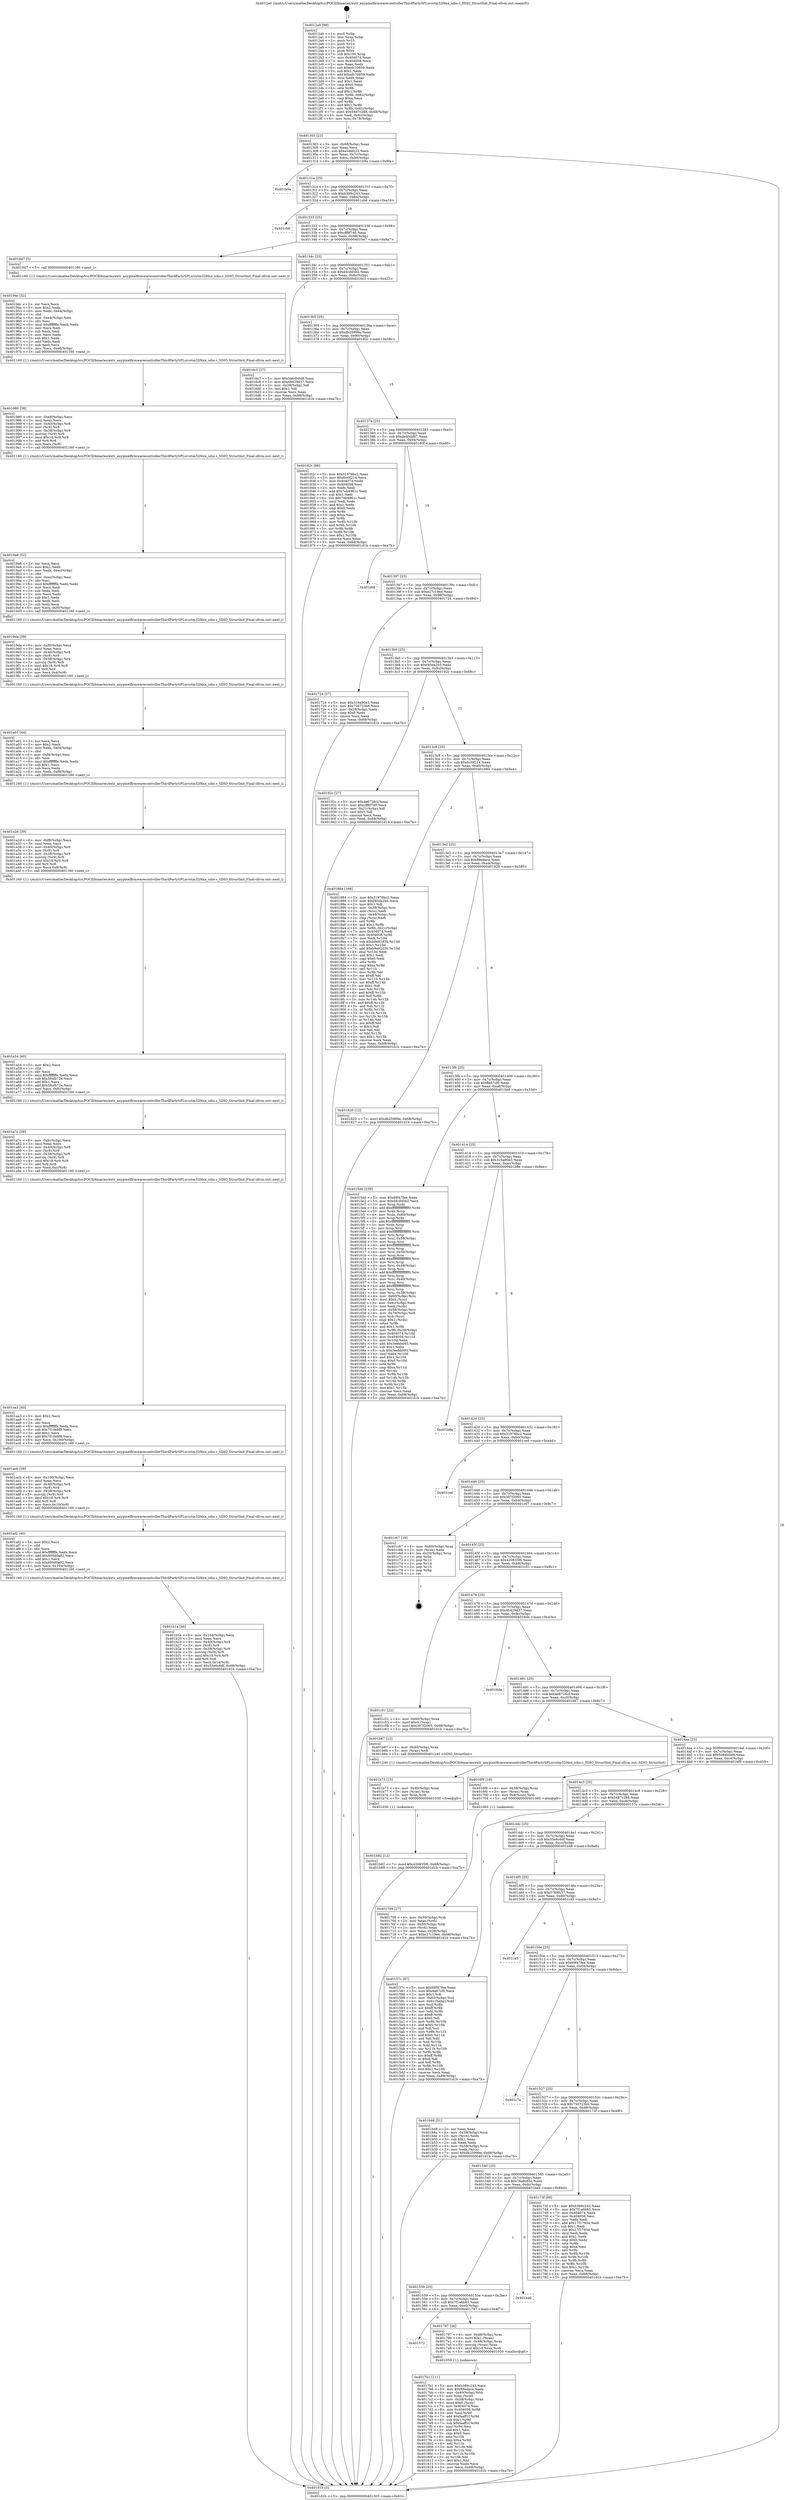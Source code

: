 digraph "0x4012a0" {
  label = "0x4012a0 (/mnt/c/Users/mathe/Desktop/tcc/POCII/binaries/extr_anypixelfirmwarecontrollerThirdPartySPLsrcstm32f4xx_sdio.c_SDIO_StructInit_Final-ollvm.out::main(0))"
  labelloc = "t"
  node[shape=record]

  Entry [label="",width=0.3,height=0.3,shape=circle,fillcolor=black,style=filled]
  "0x401303" [label="{
     0x401303 [23]\l
     | [instrs]\l
     &nbsp;&nbsp;0x401303 \<+3\>: mov -0x68(%rbp),%eax\l
     &nbsp;&nbsp;0x401306 \<+2\>: mov %eax,%ecx\l
     &nbsp;&nbsp;0x401308 \<+6\>: sub $0xa346fc23,%ecx\l
     &nbsp;&nbsp;0x40130e \<+3\>: mov %eax,-0x7c(%rbp)\l
     &nbsp;&nbsp;0x401311 \<+3\>: mov %ecx,-0x80(%rbp)\l
     &nbsp;&nbsp;0x401314 \<+6\>: je 0000000000401b9a \<main+0x8fa\>\l
  }"]
  "0x401b9a" [label="{
     0x401b9a\l
  }", style=dashed]
  "0x40131a" [label="{
     0x40131a [25]\l
     | [instrs]\l
     &nbsp;&nbsp;0x40131a \<+5\>: jmp 000000000040131f \<main+0x7f\>\l
     &nbsp;&nbsp;0x40131f \<+3\>: mov -0x7c(%rbp),%eax\l
     &nbsp;&nbsp;0x401322 \<+5\>: sub $0xb389c243,%eax\l
     &nbsp;&nbsp;0x401327 \<+6\>: mov %eax,-0x84(%rbp)\l
     &nbsp;&nbsp;0x40132d \<+6\>: je 0000000000401cb6 \<main+0xa16\>\l
  }"]
  Exit [label="",width=0.3,height=0.3,shape=circle,fillcolor=black,style=filled,peripheries=2]
  "0x401cb6" [label="{
     0x401cb6\l
  }", style=dashed]
  "0x401333" [label="{
     0x401333 [25]\l
     | [instrs]\l
     &nbsp;&nbsp;0x401333 \<+5\>: jmp 0000000000401338 \<main+0x98\>\l
     &nbsp;&nbsp;0x401338 \<+3\>: mov -0x7c(%rbp),%eax\l
     &nbsp;&nbsp;0x40133b \<+5\>: sub $0xcff8f740,%eax\l
     &nbsp;&nbsp;0x401340 \<+6\>: mov %eax,-0x88(%rbp)\l
     &nbsp;&nbsp;0x401346 \<+6\>: je 0000000000401947 \<main+0x6a7\>\l
  }"]
  "0x401b82" [label="{
     0x401b82 [12]\l
     | [instrs]\l
     &nbsp;&nbsp;0x401b82 \<+7\>: movl $0x420835f6,-0x68(%rbp)\l
     &nbsp;&nbsp;0x401b89 \<+5\>: jmp 0000000000401d1b \<main+0xa7b\>\l
  }"]
  "0x401947" [label="{
     0x401947 [5]\l
     | [instrs]\l
     &nbsp;&nbsp;0x401947 \<+5\>: call 0000000000401160 \<next_i\>\l
     | [calls]\l
     &nbsp;&nbsp;0x401160 \{1\} (/mnt/c/Users/mathe/Desktop/tcc/POCII/binaries/extr_anypixelfirmwarecontrollerThirdPartySPLsrcstm32f4xx_sdio.c_SDIO_StructInit_Final-ollvm.out::next_i)\l
  }"]
  "0x40134c" [label="{
     0x40134c [25]\l
     | [instrs]\l
     &nbsp;&nbsp;0x40134c \<+5\>: jmp 0000000000401351 \<main+0xb1\>\l
     &nbsp;&nbsp;0x401351 \<+3\>: mov -0x7c(%rbp),%eax\l
     &nbsp;&nbsp;0x401354 \<+5\>: sub $0xd4cd45b2,%eax\l
     &nbsp;&nbsp;0x401359 \<+6\>: mov %eax,-0x8c(%rbp)\l
     &nbsp;&nbsp;0x40135f \<+6\>: je 00000000004016c3 \<main+0x423\>\l
  }"]
  "0x401b73" [label="{
     0x401b73 [15]\l
     | [instrs]\l
     &nbsp;&nbsp;0x401b73 \<+4\>: mov -0x40(%rbp),%rax\l
     &nbsp;&nbsp;0x401b77 \<+3\>: mov (%rax),%rax\l
     &nbsp;&nbsp;0x401b7a \<+3\>: mov %rax,%rdi\l
     &nbsp;&nbsp;0x401b7d \<+5\>: call 0000000000401030 \<free@plt\>\l
     | [calls]\l
     &nbsp;&nbsp;0x401030 \{1\} (unknown)\l
  }"]
  "0x4016c3" [label="{
     0x4016c3 [27]\l
     | [instrs]\l
     &nbsp;&nbsp;0x4016c3 \<+5\>: mov $0x5464b0d8,%eax\l
     &nbsp;&nbsp;0x4016c8 \<+5\>: mov $0x4b429d37,%ecx\l
     &nbsp;&nbsp;0x4016cd \<+3\>: mov -0x29(%rbp),%dl\l
     &nbsp;&nbsp;0x4016d0 \<+3\>: test $0x1,%dl\l
     &nbsp;&nbsp;0x4016d3 \<+3\>: cmovne %ecx,%eax\l
     &nbsp;&nbsp;0x4016d6 \<+3\>: mov %eax,-0x68(%rbp)\l
     &nbsp;&nbsp;0x4016d9 \<+5\>: jmp 0000000000401d1b \<main+0xa7b\>\l
  }"]
  "0x401365" [label="{
     0x401365 [25]\l
     | [instrs]\l
     &nbsp;&nbsp;0x401365 \<+5\>: jmp 000000000040136a \<main+0xca\>\l
     &nbsp;&nbsp;0x40136a \<+3\>: mov -0x7c(%rbp),%eax\l
     &nbsp;&nbsp;0x40136d \<+5\>: sub $0xdb25999e,%eax\l
     &nbsp;&nbsp;0x401372 \<+6\>: mov %eax,-0x90(%rbp)\l
     &nbsp;&nbsp;0x401378 \<+6\>: je 000000000040182c \<main+0x58c\>\l
  }"]
  "0x401b1a" [label="{
     0x401b1a [46]\l
     | [instrs]\l
     &nbsp;&nbsp;0x401b1a \<+6\>: mov -0x104(%rbp),%ecx\l
     &nbsp;&nbsp;0x401b20 \<+3\>: imul %eax,%ecx\l
     &nbsp;&nbsp;0x401b23 \<+4\>: mov -0x40(%rbp),%r8\l
     &nbsp;&nbsp;0x401b27 \<+3\>: mov (%r8),%r8\l
     &nbsp;&nbsp;0x401b2a \<+4\>: mov -0x38(%rbp),%r9\l
     &nbsp;&nbsp;0x401b2e \<+3\>: movslq (%r9),%r9\l
     &nbsp;&nbsp;0x401b31 \<+4\>: imul $0x18,%r9,%r9\l
     &nbsp;&nbsp;0x401b35 \<+3\>: add %r9,%r8\l
     &nbsp;&nbsp;0x401b38 \<+4\>: mov %ecx,0x14(%r8)\l
     &nbsp;&nbsp;0x401b3c \<+7\>: movl $0x55e6c6df,-0x68(%rbp)\l
     &nbsp;&nbsp;0x401b43 \<+5\>: jmp 0000000000401d1b \<main+0xa7b\>\l
  }"]
  "0x40182c" [label="{
     0x40182c [88]\l
     | [instrs]\l
     &nbsp;&nbsp;0x40182c \<+5\>: mov $0x31978bc2,%eax\l
     &nbsp;&nbsp;0x401831 \<+5\>: mov $0xfcc0f214,%ecx\l
     &nbsp;&nbsp;0x401836 \<+7\>: mov 0x404074,%edx\l
     &nbsp;&nbsp;0x40183d \<+7\>: mov 0x404058,%esi\l
     &nbsp;&nbsp;0x401844 \<+2\>: mov %edx,%edi\l
     &nbsp;&nbsp;0x401846 \<+6\>: add $0x7eb4961c,%edi\l
     &nbsp;&nbsp;0x40184c \<+3\>: sub $0x1,%edi\l
     &nbsp;&nbsp;0x40184f \<+6\>: sub $0x7eb4961c,%edi\l
     &nbsp;&nbsp;0x401855 \<+3\>: imul %edi,%edx\l
     &nbsp;&nbsp;0x401858 \<+3\>: and $0x1,%edx\l
     &nbsp;&nbsp;0x40185b \<+3\>: cmp $0x0,%edx\l
     &nbsp;&nbsp;0x40185e \<+4\>: sete %r8b\l
     &nbsp;&nbsp;0x401862 \<+3\>: cmp $0xa,%esi\l
     &nbsp;&nbsp;0x401865 \<+4\>: setl %r9b\l
     &nbsp;&nbsp;0x401869 \<+3\>: mov %r8b,%r10b\l
     &nbsp;&nbsp;0x40186c \<+3\>: and %r9b,%r10b\l
     &nbsp;&nbsp;0x40186f \<+3\>: xor %r9b,%r8b\l
     &nbsp;&nbsp;0x401872 \<+3\>: or %r8b,%r10b\l
     &nbsp;&nbsp;0x401875 \<+4\>: test $0x1,%r10b\l
     &nbsp;&nbsp;0x401879 \<+3\>: cmovne %ecx,%eax\l
     &nbsp;&nbsp;0x40187c \<+3\>: mov %eax,-0x68(%rbp)\l
     &nbsp;&nbsp;0x40187f \<+5\>: jmp 0000000000401d1b \<main+0xa7b\>\l
  }"]
  "0x40137e" [label="{
     0x40137e [25]\l
     | [instrs]\l
     &nbsp;&nbsp;0x40137e \<+5\>: jmp 0000000000401383 \<main+0xe3\>\l
     &nbsp;&nbsp;0x401383 \<+3\>: mov -0x7c(%rbp),%eax\l
     &nbsp;&nbsp;0x401386 \<+5\>: sub $0xded0dd67,%eax\l
     &nbsp;&nbsp;0x40138b \<+6\>: mov %eax,-0x94(%rbp)\l
     &nbsp;&nbsp;0x401391 \<+6\>: je 0000000000401d0f \<main+0xa6f\>\l
  }"]
  "0x401af2" [label="{
     0x401af2 [40]\l
     | [instrs]\l
     &nbsp;&nbsp;0x401af2 \<+5\>: mov $0x2,%ecx\l
     &nbsp;&nbsp;0x401af7 \<+1\>: cltd\l
     &nbsp;&nbsp;0x401af8 \<+2\>: idiv %ecx\l
     &nbsp;&nbsp;0x401afa \<+6\>: imul $0xfffffffe,%edx,%ecx\l
     &nbsp;&nbsp;0x401b00 \<+6\>: add $0x600d0a92,%ecx\l
     &nbsp;&nbsp;0x401b06 \<+3\>: add $0x1,%ecx\l
     &nbsp;&nbsp;0x401b09 \<+6\>: sub $0x600d0a92,%ecx\l
     &nbsp;&nbsp;0x401b0f \<+6\>: mov %ecx,-0x104(%rbp)\l
     &nbsp;&nbsp;0x401b15 \<+5\>: call 0000000000401160 \<next_i\>\l
     | [calls]\l
     &nbsp;&nbsp;0x401160 \{1\} (/mnt/c/Users/mathe/Desktop/tcc/POCII/binaries/extr_anypixelfirmwarecontrollerThirdPartySPLsrcstm32f4xx_sdio.c_SDIO_StructInit_Final-ollvm.out::next_i)\l
  }"]
  "0x401d0f" [label="{
     0x401d0f\l
  }", style=dashed]
  "0x401397" [label="{
     0x401397 [25]\l
     | [instrs]\l
     &nbsp;&nbsp;0x401397 \<+5\>: jmp 000000000040139c \<main+0xfc\>\l
     &nbsp;&nbsp;0x40139c \<+3\>: mov -0x7c(%rbp),%eax\l
     &nbsp;&nbsp;0x40139f \<+5\>: sub $0xe27c19e4,%eax\l
     &nbsp;&nbsp;0x4013a4 \<+6\>: mov %eax,-0x98(%rbp)\l
     &nbsp;&nbsp;0x4013aa \<+6\>: je 0000000000401724 \<main+0x484\>\l
  }"]
  "0x401acb" [label="{
     0x401acb [39]\l
     | [instrs]\l
     &nbsp;&nbsp;0x401acb \<+6\>: mov -0x100(%rbp),%ecx\l
     &nbsp;&nbsp;0x401ad1 \<+3\>: imul %eax,%ecx\l
     &nbsp;&nbsp;0x401ad4 \<+4\>: mov -0x40(%rbp),%r8\l
     &nbsp;&nbsp;0x401ad8 \<+3\>: mov (%r8),%r8\l
     &nbsp;&nbsp;0x401adb \<+4\>: mov -0x38(%rbp),%r9\l
     &nbsp;&nbsp;0x401adf \<+3\>: movslq (%r9),%r9\l
     &nbsp;&nbsp;0x401ae2 \<+4\>: imul $0x18,%r9,%r9\l
     &nbsp;&nbsp;0x401ae6 \<+3\>: add %r9,%r8\l
     &nbsp;&nbsp;0x401ae9 \<+4\>: mov %ecx,0x10(%r8)\l
     &nbsp;&nbsp;0x401aed \<+5\>: call 0000000000401160 \<next_i\>\l
     | [calls]\l
     &nbsp;&nbsp;0x401160 \{1\} (/mnt/c/Users/mathe/Desktop/tcc/POCII/binaries/extr_anypixelfirmwarecontrollerThirdPartySPLsrcstm32f4xx_sdio.c_SDIO_StructInit_Final-ollvm.out::next_i)\l
  }"]
  "0x401724" [label="{
     0x401724 [27]\l
     | [instrs]\l
     &nbsp;&nbsp;0x401724 \<+5\>: mov $0x316a90e3,%eax\l
     &nbsp;&nbsp;0x401729 \<+5\>: mov $0x750723b6,%ecx\l
     &nbsp;&nbsp;0x40172e \<+3\>: mov -0x28(%rbp),%edx\l
     &nbsp;&nbsp;0x401731 \<+3\>: cmp $0x0,%edx\l
     &nbsp;&nbsp;0x401734 \<+3\>: cmove %ecx,%eax\l
     &nbsp;&nbsp;0x401737 \<+3\>: mov %eax,-0x68(%rbp)\l
     &nbsp;&nbsp;0x40173a \<+5\>: jmp 0000000000401d1b \<main+0xa7b\>\l
  }"]
  "0x4013b0" [label="{
     0x4013b0 [25]\l
     | [instrs]\l
     &nbsp;&nbsp;0x4013b0 \<+5\>: jmp 00000000004013b5 \<main+0x115\>\l
     &nbsp;&nbsp;0x4013b5 \<+3\>: mov -0x7c(%rbp),%eax\l
     &nbsp;&nbsp;0x4013b8 \<+5\>: sub $0xf40da2b5,%eax\l
     &nbsp;&nbsp;0x4013bd \<+6\>: mov %eax,-0x9c(%rbp)\l
     &nbsp;&nbsp;0x4013c3 \<+6\>: je 000000000040192c \<main+0x68c\>\l
  }"]
  "0x401aa3" [label="{
     0x401aa3 [40]\l
     | [instrs]\l
     &nbsp;&nbsp;0x401aa3 \<+5\>: mov $0x2,%ecx\l
     &nbsp;&nbsp;0x401aa8 \<+1\>: cltd\l
     &nbsp;&nbsp;0x401aa9 \<+2\>: idiv %ecx\l
     &nbsp;&nbsp;0x401aab \<+6\>: imul $0xfffffffe,%edx,%ecx\l
     &nbsp;&nbsp;0x401ab1 \<+6\>: sub $0x7f10e8f8,%ecx\l
     &nbsp;&nbsp;0x401ab7 \<+3\>: add $0x1,%ecx\l
     &nbsp;&nbsp;0x401aba \<+6\>: add $0x7f10e8f8,%ecx\l
     &nbsp;&nbsp;0x401ac0 \<+6\>: mov %ecx,-0x100(%rbp)\l
     &nbsp;&nbsp;0x401ac6 \<+5\>: call 0000000000401160 \<next_i\>\l
     | [calls]\l
     &nbsp;&nbsp;0x401160 \{1\} (/mnt/c/Users/mathe/Desktop/tcc/POCII/binaries/extr_anypixelfirmwarecontrollerThirdPartySPLsrcstm32f4xx_sdio.c_SDIO_StructInit_Final-ollvm.out::next_i)\l
  }"]
  "0x40192c" [label="{
     0x40192c [27]\l
     | [instrs]\l
     &nbsp;&nbsp;0x40192c \<+5\>: mov $0x4e6726cf,%eax\l
     &nbsp;&nbsp;0x401931 \<+5\>: mov $0xcff8f740,%ecx\l
     &nbsp;&nbsp;0x401936 \<+3\>: mov -0x21(%rbp),%dl\l
     &nbsp;&nbsp;0x401939 \<+3\>: test $0x1,%dl\l
     &nbsp;&nbsp;0x40193c \<+3\>: cmovne %ecx,%eax\l
     &nbsp;&nbsp;0x40193f \<+3\>: mov %eax,-0x68(%rbp)\l
     &nbsp;&nbsp;0x401942 \<+5\>: jmp 0000000000401d1b \<main+0xa7b\>\l
  }"]
  "0x4013c9" [label="{
     0x4013c9 [25]\l
     | [instrs]\l
     &nbsp;&nbsp;0x4013c9 \<+5\>: jmp 00000000004013ce \<main+0x12e\>\l
     &nbsp;&nbsp;0x4013ce \<+3\>: mov -0x7c(%rbp),%eax\l
     &nbsp;&nbsp;0x4013d1 \<+5\>: sub $0xfcc0f214,%eax\l
     &nbsp;&nbsp;0x4013d6 \<+6\>: mov %eax,-0xa0(%rbp)\l
     &nbsp;&nbsp;0x4013dc \<+6\>: je 0000000000401884 \<main+0x5e4\>\l
  }"]
  "0x401a7c" [label="{
     0x401a7c [39]\l
     | [instrs]\l
     &nbsp;&nbsp;0x401a7c \<+6\>: mov -0xfc(%rbp),%ecx\l
     &nbsp;&nbsp;0x401a82 \<+3\>: imul %eax,%ecx\l
     &nbsp;&nbsp;0x401a85 \<+4\>: mov -0x40(%rbp),%r8\l
     &nbsp;&nbsp;0x401a89 \<+3\>: mov (%r8),%r8\l
     &nbsp;&nbsp;0x401a8c \<+4\>: mov -0x38(%rbp),%r9\l
     &nbsp;&nbsp;0x401a90 \<+3\>: movslq (%r9),%r9\l
     &nbsp;&nbsp;0x401a93 \<+4\>: imul $0x18,%r9,%r9\l
     &nbsp;&nbsp;0x401a97 \<+3\>: add %r9,%r8\l
     &nbsp;&nbsp;0x401a9a \<+4\>: mov %ecx,0xc(%r8)\l
     &nbsp;&nbsp;0x401a9e \<+5\>: call 0000000000401160 \<next_i\>\l
     | [calls]\l
     &nbsp;&nbsp;0x401160 \{1\} (/mnt/c/Users/mathe/Desktop/tcc/POCII/binaries/extr_anypixelfirmwarecontrollerThirdPartySPLsrcstm32f4xx_sdio.c_SDIO_StructInit_Final-ollvm.out::next_i)\l
  }"]
  "0x401884" [label="{
     0x401884 [168]\l
     | [instrs]\l
     &nbsp;&nbsp;0x401884 \<+5\>: mov $0x31978bc2,%eax\l
     &nbsp;&nbsp;0x401889 \<+5\>: mov $0xf40da2b5,%ecx\l
     &nbsp;&nbsp;0x40188e \<+2\>: mov $0x1,%dl\l
     &nbsp;&nbsp;0x401890 \<+4\>: mov -0x38(%rbp),%rsi\l
     &nbsp;&nbsp;0x401894 \<+2\>: mov (%rsi),%edi\l
     &nbsp;&nbsp;0x401896 \<+4\>: mov -0x48(%rbp),%rsi\l
     &nbsp;&nbsp;0x40189a \<+2\>: cmp (%rsi),%edi\l
     &nbsp;&nbsp;0x40189c \<+4\>: setl %r8b\l
     &nbsp;&nbsp;0x4018a0 \<+4\>: and $0x1,%r8b\l
     &nbsp;&nbsp;0x4018a4 \<+4\>: mov %r8b,-0x21(%rbp)\l
     &nbsp;&nbsp;0x4018a8 \<+7\>: mov 0x404074,%edi\l
     &nbsp;&nbsp;0x4018af \<+8\>: mov 0x404058,%r9d\l
     &nbsp;&nbsp;0x4018b7 \<+3\>: mov %edi,%r10d\l
     &nbsp;&nbsp;0x4018ba \<+7\>: sub $0xb9e91d3b,%r10d\l
     &nbsp;&nbsp;0x4018c1 \<+4\>: sub $0x1,%r10d\l
     &nbsp;&nbsp;0x4018c5 \<+7\>: add $0xb9e91d3b,%r10d\l
     &nbsp;&nbsp;0x4018cc \<+4\>: imul %r10d,%edi\l
     &nbsp;&nbsp;0x4018d0 \<+3\>: and $0x1,%edi\l
     &nbsp;&nbsp;0x4018d3 \<+3\>: cmp $0x0,%edi\l
     &nbsp;&nbsp;0x4018d6 \<+4\>: sete %r8b\l
     &nbsp;&nbsp;0x4018da \<+4\>: cmp $0xa,%r9d\l
     &nbsp;&nbsp;0x4018de \<+4\>: setl %r11b\l
     &nbsp;&nbsp;0x4018e2 \<+3\>: mov %r8b,%bl\l
     &nbsp;&nbsp;0x4018e5 \<+3\>: xor $0xff,%bl\l
     &nbsp;&nbsp;0x4018e8 \<+3\>: mov %r11b,%r14b\l
     &nbsp;&nbsp;0x4018eb \<+4\>: xor $0xff,%r14b\l
     &nbsp;&nbsp;0x4018ef \<+3\>: xor $0x1,%dl\l
     &nbsp;&nbsp;0x4018f2 \<+3\>: mov %bl,%r15b\l
     &nbsp;&nbsp;0x4018f5 \<+4\>: and $0xff,%r15b\l
     &nbsp;&nbsp;0x4018f9 \<+3\>: and %dl,%r8b\l
     &nbsp;&nbsp;0x4018fc \<+3\>: mov %r14b,%r12b\l
     &nbsp;&nbsp;0x4018ff \<+4\>: and $0xff,%r12b\l
     &nbsp;&nbsp;0x401903 \<+3\>: and %dl,%r11b\l
     &nbsp;&nbsp;0x401906 \<+3\>: or %r8b,%r15b\l
     &nbsp;&nbsp;0x401909 \<+3\>: or %r11b,%r12b\l
     &nbsp;&nbsp;0x40190c \<+3\>: xor %r12b,%r15b\l
     &nbsp;&nbsp;0x40190f \<+3\>: or %r14b,%bl\l
     &nbsp;&nbsp;0x401912 \<+3\>: xor $0xff,%bl\l
     &nbsp;&nbsp;0x401915 \<+3\>: or $0x1,%dl\l
     &nbsp;&nbsp;0x401918 \<+2\>: and %dl,%bl\l
     &nbsp;&nbsp;0x40191a \<+3\>: or %bl,%r15b\l
     &nbsp;&nbsp;0x40191d \<+4\>: test $0x1,%r15b\l
     &nbsp;&nbsp;0x401921 \<+3\>: cmovne %ecx,%eax\l
     &nbsp;&nbsp;0x401924 \<+3\>: mov %eax,-0x68(%rbp)\l
     &nbsp;&nbsp;0x401927 \<+5\>: jmp 0000000000401d1b \<main+0xa7b\>\l
  }"]
  "0x4013e2" [label="{
     0x4013e2 [25]\l
     | [instrs]\l
     &nbsp;&nbsp;0x4013e2 \<+5\>: jmp 00000000004013e7 \<main+0x147\>\l
     &nbsp;&nbsp;0x4013e7 \<+3\>: mov -0x7c(%rbp),%eax\l
     &nbsp;&nbsp;0x4013ea \<+5\>: sub $0x89edace,%eax\l
     &nbsp;&nbsp;0x4013ef \<+6\>: mov %eax,-0xa4(%rbp)\l
     &nbsp;&nbsp;0x4013f5 \<+6\>: je 0000000000401820 \<main+0x580\>\l
  }"]
  "0x401a54" [label="{
     0x401a54 [40]\l
     | [instrs]\l
     &nbsp;&nbsp;0x401a54 \<+5\>: mov $0x2,%ecx\l
     &nbsp;&nbsp;0x401a59 \<+1\>: cltd\l
     &nbsp;&nbsp;0x401a5a \<+2\>: idiv %ecx\l
     &nbsp;&nbsp;0x401a5c \<+6\>: imul $0xfffffffe,%edx,%ecx\l
     &nbsp;&nbsp;0x401a62 \<+6\>: sub $0x5fcdb72e,%ecx\l
     &nbsp;&nbsp;0x401a68 \<+3\>: add $0x1,%ecx\l
     &nbsp;&nbsp;0x401a6b \<+6\>: add $0x5fcdb72e,%ecx\l
     &nbsp;&nbsp;0x401a71 \<+6\>: mov %ecx,-0xfc(%rbp)\l
     &nbsp;&nbsp;0x401a77 \<+5\>: call 0000000000401160 \<next_i\>\l
     | [calls]\l
     &nbsp;&nbsp;0x401160 \{1\} (/mnt/c/Users/mathe/Desktop/tcc/POCII/binaries/extr_anypixelfirmwarecontrollerThirdPartySPLsrcstm32f4xx_sdio.c_SDIO_StructInit_Final-ollvm.out::next_i)\l
  }"]
  "0x401820" [label="{
     0x401820 [12]\l
     | [instrs]\l
     &nbsp;&nbsp;0x401820 \<+7\>: movl $0xdb25999e,-0x68(%rbp)\l
     &nbsp;&nbsp;0x401827 \<+5\>: jmp 0000000000401d1b \<main+0xa7b\>\l
  }"]
  "0x4013fb" [label="{
     0x4013fb [25]\l
     | [instrs]\l
     &nbsp;&nbsp;0x4013fb \<+5\>: jmp 0000000000401400 \<main+0x160\>\l
     &nbsp;&nbsp;0x401400 \<+3\>: mov -0x7c(%rbp),%eax\l
     &nbsp;&nbsp;0x401403 \<+5\>: sub $0x8a67cf0,%eax\l
     &nbsp;&nbsp;0x401408 \<+6\>: mov %eax,-0xa8(%rbp)\l
     &nbsp;&nbsp;0x40140e \<+6\>: je 00000000004015dd \<main+0x33d\>\l
  }"]
  "0x401a2d" [label="{
     0x401a2d [39]\l
     | [instrs]\l
     &nbsp;&nbsp;0x401a2d \<+6\>: mov -0xf8(%rbp),%ecx\l
     &nbsp;&nbsp;0x401a33 \<+3\>: imul %eax,%ecx\l
     &nbsp;&nbsp;0x401a36 \<+4\>: mov -0x40(%rbp),%r8\l
     &nbsp;&nbsp;0x401a3a \<+3\>: mov (%r8),%r8\l
     &nbsp;&nbsp;0x401a3d \<+4\>: mov -0x38(%rbp),%r9\l
     &nbsp;&nbsp;0x401a41 \<+3\>: movslq (%r9),%r9\l
     &nbsp;&nbsp;0x401a44 \<+4\>: imul $0x18,%r9,%r9\l
     &nbsp;&nbsp;0x401a48 \<+3\>: add %r9,%r8\l
     &nbsp;&nbsp;0x401a4b \<+4\>: mov %ecx,0x8(%r8)\l
     &nbsp;&nbsp;0x401a4f \<+5\>: call 0000000000401160 \<next_i\>\l
     | [calls]\l
     &nbsp;&nbsp;0x401160 \{1\} (/mnt/c/Users/mathe/Desktop/tcc/POCII/binaries/extr_anypixelfirmwarecontrollerThirdPartySPLsrcstm32f4xx_sdio.c_SDIO_StructInit_Final-ollvm.out::next_i)\l
  }"]
  "0x4015dd" [label="{
     0x4015dd [230]\l
     | [instrs]\l
     &nbsp;&nbsp;0x4015dd \<+5\>: mov $0x69f47fee,%eax\l
     &nbsp;&nbsp;0x4015e2 \<+5\>: mov $0xd4cd45b2,%ecx\l
     &nbsp;&nbsp;0x4015e7 \<+3\>: mov %rsp,%rdx\l
     &nbsp;&nbsp;0x4015ea \<+4\>: add $0xfffffffffffffff0,%rdx\l
     &nbsp;&nbsp;0x4015ee \<+3\>: mov %rdx,%rsp\l
     &nbsp;&nbsp;0x4015f1 \<+4\>: mov %rdx,-0x60(%rbp)\l
     &nbsp;&nbsp;0x4015f5 \<+3\>: mov %rsp,%rdx\l
     &nbsp;&nbsp;0x4015f8 \<+4\>: add $0xfffffffffffffff0,%rdx\l
     &nbsp;&nbsp;0x4015fc \<+3\>: mov %rdx,%rsp\l
     &nbsp;&nbsp;0x4015ff \<+3\>: mov %rsp,%rsi\l
     &nbsp;&nbsp;0x401602 \<+4\>: add $0xfffffffffffffff0,%rsi\l
     &nbsp;&nbsp;0x401606 \<+3\>: mov %rsi,%rsp\l
     &nbsp;&nbsp;0x401609 \<+4\>: mov %rsi,-0x58(%rbp)\l
     &nbsp;&nbsp;0x40160d \<+3\>: mov %rsp,%rsi\l
     &nbsp;&nbsp;0x401610 \<+4\>: add $0xfffffffffffffff0,%rsi\l
     &nbsp;&nbsp;0x401614 \<+3\>: mov %rsi,%rsp\l
     &nbsp;&nbsp;0x401617 \<+4\>: mov %rsi,-0x50(%rbp)\l
     &nbsp;&nbsp;0x40161b \<+3\>: mov %rsp,%rsi\l
     &nbsp;&nbsp;0x40161e \<+4\>: add $0xfffffffffffffff0,%rsi\l
     &nbsp;&nbsp;0x401622 \<+3\>: mov %rsi,%rsp\l
     &nbsp;&nbsp;0x401625 \<+4\>: mov %rsi,-0x48(%rbp)\l
     &nbsp;&nbsp;0x401629 \<+3\>: mov %rsp,%rsi\l
     &nbsp;&nbsp;0x40162c \<+4\>: add $0xfffffffffffffff0,%rsi\l
     &nbsp;&nbsp;0x401630 \<+3\>: mov %rsi,%rsp\l
     &nbsp;&nbsp;0x401633 \<+4\>: mov %rsi,-0x40(%rbp)\l
     &nbsp;&nbsp;0x401637 \<+3\>: mov %rsp,%rsi\l
     &nbsp;&nbsp;0x40163a \<+4\>: add $0xfffffffffffffff0,%rsi\l
     &nbsp;&nbsp;0x40163e \<+3\>: mov %rsi,%rsp\l
     &nbsp;&nbsp;0x401641 \<+4\>: mov %rsi,-0x38(%rbp)\l
     &nbsp;&nbsp;0x401645 \<+4\>: mov -0x60(%rbp),%rsi\l
     &nbsp;&nbsp;0x401649 \<+6\>: movl $0x0,(%rsi)\l
     &nbsp;&nbsp;0x40164f \<+3\>: mov -0x6c(%rbp),%edi\l
     &nbsp;&nbsp;0x401652 \<+2\>: mov %edi,(%rdx)\l
     &nbsp;&nbsp;0x401654 \<+4\>: mov -0x58(%rbp),%rsi\l
     &nbsp;&nbsp;0x401658 \<+4\>: mov -0x78(%rbp),%r8\l
     &nbsp;&nbsp;0x40165c \<+3\>: mov %r8,(%rsi)\l
     &nbsp;&nbsp;0x40165f \<+3\>: cmpl $0x2,(%rdx)\l
     &nbsp;&nbsp;0x401662 \<+4\>: setne %r9b\l
     &nbsp;&nbsp;0x401666 \<+4\>: and $0x1,%r9b\l
     &nbsp;&nbsp;0x40166a \<+4\>: mov %r9b,-0x29(%rbp)\l
     &nbsp;&nbsp;0x40166e \<+8\>: mov 0x404074,%r10d\l
     &nbsp;&nbsp;0x401676 \<+8\>: mov 0x404058,%r11d\l
     &nbsp;&nbsp;0x40167e \<+3\>: mov %r10d,%ebx\l
     &nbsp;&nbsp;0x401681 \<+6\>: add $0x3eebb093,%ebx\l
     &nbsp;&nbsp;0x401687 \<+3\>: sub $0x1,%ebx\l
     &nbsp;&nbsp;0x40168a \<+6\>: sub $0x3eebb093,%ebx\l
     &nbsp;&nbsp;0x401690 \<+4\>: imul %ebx,%r10d\l
     &nbsp;&nbsp;0x401694 \<+4\>: and $0x1,%r10d\l
     &nbsp;&nbsp;0x401698 \<+4\>: cmp $0x0,%r10d\l
     &nbsp;&nbsp;0x40169c \<+4\>: sete %r9b\l
     &nbsp;&nbsp;0x4016a0 \<+4\>: cmp $0xa,%r11d\l
     &nbsp;&nbsp;0x4016a4 \<+4\>: setl %r14b\l
     &nbsp;&nbsp;0x4016a8 \<+3\>: mov %r9b,%r15b\l
     &nbsp;&nbsp;0x4016ab \<+3\>: and %r14b,%r15b\l
     &nbsp;&nbsp;0x4016ae \<+3\>: xor %r14b,%r9b\l
     &nbsp;&nbsp;0x4016b1 \<+3\>: or %r9b,%r15b\l
     &nbsp;&nbsp;0x4016b4 \<+4\>: test $0x1,%r15b\l
     &nbsp;&nbsp;0x4016b8 \<+3\>: cmovne %ecx,%eax\l
     &nbsp;&nbsp;0x4016bb \<+3\>: mov %eax,-0x68(%rbp)\l
     &nbsp;&nbsp;0x4016be \<+5\>: jmp 0000000000401d1b \<main+0xa7b\>\l
  }"]
  "0x401414" [label="{
     0x401414 [25]\l
     | [instrs]\l
     &nbsp;&nbsp;0x401414 \<+5\>: jmp 0000000000401419 \<main+0x179\>\l
     &nbsp;&nbsp;0x401419 \<+3\>: mov -0x7c(%rbp),%eax\l
     &nbsp;&nbsp;0x40141c \<+5\>: sub $0x316a90e3,%eax\l
     &nbsp;&nbsp;0x401421 \<+6\>: mov %eax,-0xac(%rbp)\l
     &nbsp;&nbsp;0x401427 \<+6\>: je 0000000000401b8e \<main+0x8ee\>\l
  }"]
  "0x401a01" [label="{
     0x401a01 [44]\l
     | [instrs]\l
     &nbsp;&nbsp;0x401a01 \<+2\>: xor %ecx,%ecx\l
     &nbsp;&nbsp;0x401a03 \<+5\>: mov $0x2,%edx\l
     &nbsp;&nbsp;0x401a08 \<+6\>: mov %edx,-0xf4(%rbp)\l
     &nbsp;&nbsp;0x401a0e \<+1\>: cltd\l
     &nbsp;&nbsp;0x401a0f \<+6\>: mov -0xf4(%rbp),%esi\l
     &nbsp;&nbsp;0x401a15 \<+2\>: idiv %esi\l
     &nbsp;&nbsp;0x401a17 \<+6\>: imul $0xfffffffe,%edx,%edx\l
     &nbsp;&nbsp;0x401a1d \<+3\>: sub $0x1,%ecx\l
     &nbsp;&nbsp;0x401a20 \<+2\>: sub %ecx,%edx\l
     &nbsp;&nbsp;0x401a22 \<+6\>: mov %edx,-0xf8(%rbp)\l
     &nbsp;&nbsp;0x401a28 \<+5\>: call 0000000000401160 \<next_i\>\l
     | [calls]\l
     &nbsp;&nbsp;0x401160 \{1\} (/mnt/c/Users/mathe/Desktop/tcc/POCII/binaries/extr_anypixelfirmwarecontrollerThirdPartySPLsrcstm32f4xx_sdio.c_SDIO_StructInit_Final-ollvm.out::next_i)\l
  }"]
  "0x401b8e" [label="{
     0x401b8e\l
  }", style=dashed]
  "0x40142d" [label="{
     0x40142d [25]\l
     | [instrs]\l
     &nbsp;&nbsp;0x40142d \<+5\>: jmp 0000000000401432 \<main+0x192\>\l
     &nbsp;&nbsp;0x401432 \<+3\>: mov -0x7c(%rbp),%eax\l
     &nbsp;&nbsp;0x401435 \<+5\>: sub $0x31978bc2,%eax\l
     &nbsp;&nbsp;0x40143a \<+6\>: mov %eax,-0xb0(%rbp)\l
     &nbsp;&nbsp;0x401440 \<+6\>: je 0000000000401ced \<main+0xa4d\>\l
  }"]
  "0x4019da" [label="{
     0x4019da [39]\l
     | [instrs]\l
     &nbsp;&nbsp;0x4019da \<+6\>: mov -0xf0(%rbp),%ecx\l
     &nbsp;&nbsp;0x4019e0 \<+3\>: imul %eax,%ecx\l
     &nbsp;&nbsp;0x4019e3 \<+4\>: mov -0x40(%rbp),%r8\l
     &nbsp;&nbsp;0x4019e7 \<+3\>: mov (%r8),%r8\l
     &nbsp;&nbsp;0x4019ea \<+4\>: mov -0x38(%rbp),%r9\l
     &nbsp;&nbsp;0x4019ee \<+3\>: movslq (%r9),%r9\l
     &nbsp;&nbsp;0x4019f1 \<+4\>: imul $0x18,%r9,%r9\l
     &nbsp;&nbsp;0x4019f5 \<+3\>: add %r9,%r8\l
     &nbsp;&nbsp;0x4019f8 \<+4\>: mov %ecx,0x4(%r8)\l
     &nbsp;&nbsp;0x4019fc \<+5\>: call 0000000000401160 \<next_i\>\l
     | [calls]\l
     &nbsp;&nbsp;0x401160 \{1\} (/mnt/c/Users/mathe/Desktop/tcc/POCII/binaries/extr_anypixelfirmwarecontrollerThirdPartySPLsrcstm32f4xx_sdio.c_SDIO_StructInit_Final-ollvm.out::next_i)\l
  }"]
  "0x401ced" [label="{
     0x401ced\l
  }", style=dashed]
  "0x401446" [label="{
     0x401446 [25]\l
     | [instrs]\l
     &nbsp;&nbsp;0x401446 \<+5\>: jmp 000000000040144b \<main+0x1ab\>\l
     &nbsp;&nbsp;0x40144b \<+3\>: mov -0x7c(%rbp),%eax\l
     &nbsp;&nbsp;0x40144e \<+5\>: sub $0x367f2065,%eax\l
     &nbsp;&nbsp;0x401453 \<+6\>: mov %eax,-0xb4(%rbp)\l
     &nbsp;&nbsp;0x401459 \<+6\>: je 0000000000401c67 \<main+0x9c7\>\l
  }"]
  "0x4019a6" [label="{
     0x4019a6 [52]\l
     | [instrs]\l
     &nbsp;&nbsp;0x4019a6 \<+2\>: xor %ecx,%ecx\l
     &nbsp;&nbsp;0x4019a8 \<+5\>: mov $0x2,%edx\l
     &nbsp;&nbsp;0x4019ad \<+6\>: mov %edx,-0xec(%rbp)\l
     &nbsp;&nbsp;0x4019b3 \<+1\>: cltd\l
     &nbsp;&nbsp;0x4019b4 \<+6\>: mov -0xec(%rbp),%esi\l
     &nbsp;&nbsp;0x4019ba \<+2\>: idiv %esi\l
     &nbsp;&nbsp;0x4019bc \<+6\>: imul $0xfffffffe,%edx,%edx\l
     &nbsp;&nbsp;0x4019c2 \<+2\>: mov %ecx,%edi\l
     &nbsp;&nbsp;0x4019c4 \<+2\>: sub %edx,%edi\l
     &nbsp;&nbsp;0x4019c6 \<+2\>: mov %ecx,%edx\l
     &nbsp;&nbsp;0x4019c8 \<+3\>: sub $0x1,%edx\l
     &nbsp;&nbsp;0x4019cb \<+2\>: add %edx,%edi\l
     &nbsp;&nbsp;0x4019cd \<+2\>: sub %edi,%ecx\l
     &nbsp;&nbsp;0x4019cf \<+6\>: mov %ecx,-0xf0(%rbp)\l
     &nbsp;&nbsp;0x4019d5 \<+5\>: call 0000000000401160 \<next_i\>\l
     | [calls]\l
     &nbsp;&nbsp;0x401160 \{1\} (/mnt/c/Users/mathe/Desktop/tcc/POCII/binaries/extr_anypixelfirmwarecontrollerThirdPartySPLsrcstm32f4xx_sdio.c_SDIO_StructInit_Final-ollvm.out::next_i)\l
  }"]
  "0x401c67" [label="{
     0x401c67 [19]\l
     | [instrs]\l
     &nbsp;&nbsp;0x401c67 \<+4\>: mov -0x60(%rbp),%rax\l
     &nbsp;&nbsp;0x401c6b \<+2\>: mov (%rax),%eax\l
     &nbsp;&nbsp;0x401c6d \<+4\>: lea -0x20(%rbp),%rsp\l
     &nbsp;&nbsp;0x401c71 \<+1\>: pop %rbx\l
     &nbsp;&nbsp;0x401c72 \<+2\>: pop %r12\l
     &nbsp;&nbsp;0x401c74 \<+2\>: pop %r14\l
     &nbsp;&nbsp;0x401c76 \<+2\>: pop %r15\l
     &nbsp;&nbsp;0x401c78 \<+1\>: pop %rbp\l
     &nbsp;&nbsp;0x401c79 \<+1\>: ret\l
  }"]
  "0x40145f" [label="{
     0x40145f [25]\l
     | [instrs]\l
     &nbsp;&nbsp;0x40145f \<+5\>: jmp 0000000000401464 \<main+0x1c4\>\l
     &nbsp;&nbsp;0x401464 \<+3\>: mov -0x7c(%rbp),%eax\l
     &nbsp;&nbsp;0x401467 \<+5\>: sub $0x420835f6,%eax\l
     &nbsp;&nbsp;0x40146c \<+6\>: mov %eax,-0xb8(%rbp)\l
     &nbsp;&nbsp;0x401472 \<+6\>: je 0000000000401c51 \<main+0x9b1\>\l
  }"]
  "0x401980" [label="{
     0x401980 [38]\l
     | [instrs]\l
     &nbsp;&nbsp;0x401980 \<+6\>: mov -0xe8(%rbp),%ecx\l
     &nbsp;&nbsp;0x401986 \<+3\>: imul %eax,%ecx\l
     &nbsp;&nbsp;0x401989 \<+4\>: mov -0x40(%rbp),%r8\l
     &nbsp;&nbsp;0x40198d \<+3\>: mov (%r8),%r8\l
     &nbsp;&nbsp;0x401990 \<+4\>: mov -0x38(%rbp),%r9\l
     &nbsp;&nbsp;0x401994 \<+3\>: movslq (%r9),%r9\l
     &nbsp;&nbsp;0x401997 \<+4\>: imul $0x18,%r9,%r9\l
     &nbsp;&nbsp;0x40199b \<+3\>: add %r9,%r8\l
     &nbsp;&nbsp;0x40199e \<+3\>: mov %ecx,(%r8)\l
     &nbsp;&nbsp;0x4019a1 \<+5\>: call 0000000000401160 \<next_i\>\l
     | [calls]\l
     &nbsp;&nbsp;0x401160 \{1\} (/mnt/c/Users/mathe/Desktop/tcc/POCII/binaries/extr_anypixelfirmwarecontrollerThirdPartySPLsrcstm32f4xx_sdio.c_SDIO_StructInit_Final-ollvm.out::next_i)\l
  }"]
  "0x401c51" [label="{
     0x401c51 [22]\l
     | [instrs]\l
     &nbsp;&nbsp;0x401c51 \<+4\>: mov -0x60(%rbp),%rax\l
     &nbsp;&nbsp;0x401c55 \<+6\>: movl $0x0,(%rax)\l
     &nbsp;&nbsp;0x401c5b \<+7\>: movl $0x367f2065,-0x68(%rbp)\l
     &nbsp;&nbsp;0x401c62 \<+5\>: jmp 0000000000401d1b \<main+0xa7b\>\l
  }"]
  "0x401478" [label="{
     0x401478 [25]\l
     | [instrs]\l
     &nbsp;&nbsp;0x401478 \<+5\>: jmp 000000000040147d \<main+0x1dd\>\l
     &nbsp;&nbsp;0x40147d \<+3\>: mov -0x7c(%rbp),%eax\l
     &nbsp;&nbsp;0x401480 \<+5\>: sub $0x4b429d37,%eax\l
     &nbsp;&nbsp;0x401485 \<+6\>: mov %eax,-0xbc(%rbp)\l
     &nbsp;&nbsp;0x40148b \<+6\>: je 00000000004016de \<main+0x43e\>\l
  }"]
  "0x40194c" [label="{
     0x40194c [52]\l
     | [instrs]\l
     &nbsp;&nbsp;0x40194c \<+2\>: xor %ecx,%ecx\l
     &nbsp;&nbsp;0x40194e \<+5\>: mov $0x2,%edx\l
     &nbsp;&nbsp;0x401953 \<+6\>: mov %edx,-0xe4(%rbp)\l
     &nbsp;&nbsp;0x401959 \<+1\>: cltd\l
     &nbsp;&nbsp;0x40195a \<+6\>: mov -0xe4(%rbp),%esi\l
     &nbsp;&nbsp;0x401960 \<+2\>: idiv %esi\l
     &nbsp;&nbsp;0x401962 \<+6\>: imul $0xfffffffe,%edx,%edx\l
     &nbsp;&nbsp;0x401968 \<+2\>: mov %ecx,%edi\l
     &nbsp;&nbsp;0x40196a \<+2\>: sub %edx,%edi\l
     &nbsp;&nbsp;0x40196c \<+2\>: mov %ecx,%edx\l
     &nbsp;&nbsp;0x40196e \<+3\>: sub $0x1,%edx\l
     &nbsp;&nbsp;0x401971 \<+2\>: add %edx,%edi\l
     &nbsp;&nbsp;0x401973 \<+2\>: sub %edi,%ecx\l
     &nbsp;&nbsp;0x401975 \<+6\>: mov %ecx,-0xe8(%rbp)\l
     &nbsp;&nbsp;0x40197b \<+5\>: call 0000000000401160 \<next_i\>\l
     | [calls]\l
     &nbsp;&nbsp;0x401160 \{1\} (/mnt/c/Users/mathe/Desktop/tcc/POCII/binaries/extr_anypixelfirmwarecontrollerThirdPartySPLsrcstm32f4xx_sdio.c_SDIO_StructInit_Final-ollvm.out::next_i)\l
  }"]
  "0x4016de" [label="{
     0x4016de\l
  }", style=dashed]
  "0x401491" [label="{
     0x401491 [25]\l
     | [instrs]\l
     &nbsp;&nbsp;0x401491 \<+5\>: jmp 0000000000401496 \<main+0x1f6\>\l
     &nbsp;&nbsp;0x401496 \<+3\>: mov -0x7c(%rbp),%eax\l
     &nbsp;&nbsp;0x401499 \<+5\>: sub $0x4e6726cf,%eax\l
     &nbsp;&nbsp;0x40149e \<+6\>: mov %eax,-0xc0(%rbp)\l
     &nbsp;&nbsp;0x4014a4 \<+6\>: je 0000000000401b67 \<main+0x8c7\>\l
  }"]
  "0x4017b1" [label="{
     0x4017b1 [111]\l
     | [instrs]\l
     &nbsp;&nbsp;0x4017b1 \<+5\>: mov $0xb389c243,%ecx\l
     &nbsp;&nbsp;0x4017b6 \<+5\>: mov $0x89edace,%edx\l
     &nbsp;&nbsp;0x4017bb \<+4\>: mov -0x40(%rbp),%rdi\l
     &nbsp;&nbsp;0x4017bf \<+3\>: mov %rax,(%rdi)\l
     &nbsp;&nbsp;0x4017c2 \<+4\>: mov -0x38(%rbp),%rax\l
     &nbsp;&nbsp;0x4017c6 \<+6\>: movl $0x0,(%rax)\l
     &nbsp;&nbsp;0x4017cc \<+7\>: mov 0x404074,%esi\l
     &nbsp;&nbsp;0x4017d3 \<+8\>: mov 0x404058,%r8d\l
     &nbsp;&nbsp;0x4017db \<+3\>: mov %esi,%r9d\l
     &nbsp;&nbsp;0x4017de \<+7\>: add $0xfaaff1f,%r9d\l
     &nbsp;&nbsp;0x4017e5 \<+4\>: sub $0x1,%r9d\l
     &nbsp;&nbsp;0x4017e9 \<+7\>: sub $0xfaaff1f,%r9d\l
     &nbsp;&nbsp;0x4017f0 \<+4\>: imul %r9d,%esi\l
     &nbsp;&nbsp;0x4017f4 \<+3\>: and $0x1,%esi\l
     &nbsp;&nbsp;0x4017f7 \<+3\>: cmp $0x0,%esi\l
     &nbsp;&nbsp;0x4017fa \<+4\>: sete %r10b\l
     &nbsp;&nbsp;0x4017fe \<+4\>: cmp $0xa,%r8d\l
     &nbsp;&nbsp;0x401802 \<+4\>: setl %r11b\l
     &nbsp;&nbsp;0x401806 \<+3\>: mov %r10b,%bl\l
     &nbsp;&nbsp;0x401809 \<+3\>: and %r11b,%bl\l
     &nbsp;&nbsp;0x40180c \<+3\>: xor %r11b,%r10b\l
     &nbsp;&nbsp;0x40180f \<+3\>: or %r10b,%bl\l
     &nbsp;&nbsp;0x401812 \<+3\>: test $0x1,%bl\l
     &nbsp;&nbsp;0x401815 \<+3\>: cmovne %edx,%ecx\l
     &nbsp;&nbsp;0x401818 \<+3\>: mov %ecx,-0x68(%rbp)\l
     &nbsp;&nbsp;0x40181b \<+5\>: jmp 0000000000401d1b \<main+0xa7b\>\l
  }"]
  "0x401b67" [label="{
     0x401b67 [12]\l
     | [instrs]\l
     &nbsp;&nbsp;0x401b67 \<+4\>: mov -0x40(%rbp),%rax\l
     &nbsp;&nbsp;0x401b6b \<+3\>: mov (%rax),%rdi\l
     &nbsp;&nbsp;0x401b6e \<+5\>: call 0000000000401240 \<SDIO_StructInit\>\l
     | [calls]\l
     &nbsp;&nbsp;0x401240 \{1\} (/mnt/c/Users/mathe/Desktop/tcc/POCII/binaries/extr_anypixelfirmwarecontrollerThirdPartySPLsrcstm32f4xx_sdio.c_SDIO_StructInit_Final-ollvm.out::SDIO_StructInit)\l
  }"]
  "0x4014aa" [label="{
     0x4014aa [25]\l
     | [instrs]\l
     &nbsp;&nbsp;0x4014aa \<+5\>: jmp 00000000004014af \<main+0x20f\>\l
     &nbsp;&nbsp;0x4014af \<+3\>: mov -0x7c(%rbp),%eax\l
     &nbsp;&nbsp;0x4014b2 \<+5\>: sub $0x5464b0d8,%eax\l
     &nbsp;&nbsp;0x4014b7 \<+6\>: mov %eax,-0xc4(%rbp)\l
     &nbsp;&nbsp;0x4014bd \<+6\>: je 00000000004016f9 \<main+0x459\>\l
  }"]
  "0x401572" [label="{
     0x401572\l
  }", style=dashed]
  "0x4016f9" [label="{
     0x4016f9 [16]\l
     | [instrs]\l
     &nbsp;&nbsp;0x4016f9 \<+4\>: mov -0x58(%rbp),%rax\l
     &nbsp;&nbsp;0x4016fd \<+3\>: mov (%rax),%rax\l
     &nbsp;&nbsp;0x401700 \<+4\>: mov 0x8(%rax),%rdi\l
     &nbsp;&nbsp;0x401704 \<+5\>: call 0000000000401060 \<atoi@plt\>\l
     | [calls]\l
     &nbsp;&nbsp;0x401060 \{1\} (unknown)\l
  }"]
  "0x4014c3" [label="{
     0x4014c3 [25]\l
     | [instrs]\l
     &nbsp;&nbsp;0x4014c3 \<+5\>: jmp 00000000004014c8 \<main+0x228\>\l
     &nbsp;&nbsp;0x4014c8 \<+3\>: mov -0x7c(%rbp),%eax\l
     &nbsp;&nbsp;0x4014cb \<+5\>: sub $0x5487c288,%eax\l
     &nbsp;&nbsp;0x4014d0 \<+6\>: mov %eax,-0xc8(%rbp)\l
     &nbsp;&nbsp;0x4014d6 \<+6\>: je 000000000040157c \<main+0x2dc\>\l
  }"]
  "0x401797" [label="{
     0x401797 [26]\l
     | [instrs]\l
     &nbsp;&nbsp;0x401797 \<+4\>: mov -0x48(%rbp),%rax\l
     &nbsp;&nbsp;0x40179b \<+6\>: movl $0x1,(%rax)\l
     &nbsp;&nbsp;0x4017a1 \<+4\>: mov -0x48(%rbp),%rax\l
     &nbsp;&nbsp;0x4017a5 \<+3\>: movslq (%rax),%rax\l
     &nbsp;&nbsp;0x4017a8 \<+4\>: imul $0x18,%rax,%rdi\l
     &nbsp;&nbsp;0x4017ac \<+5\>: call 0000000000401050 \<malloc@plt\>\l
     | [calls]\l
     &nbsp;&nbsp;0x401050 \{1\} (unknown)\l
  }"]
  "0x40157c" [label="{
     0x40157c [97]\l
     | [instrs]\l
     &nbsp;&nbsp;0x40157c \<+5\>: mov $0x69f47fee,%eax\l
     &nbsp;&nbsp;0x401581 \<+5\>: mov $0x8a67cf0,%ecx\l
     &nbsp;&nbsp;0x401586 \<+2\>: mov $0x1,%dl\l
     &nbsp;&nbsp;0x401588 \<+4\>: mov -0x62(%rbp),%sil\l
     &nbsp;&nbsp;0x40158c \<+4\>: mov -0x61(%rbp),%dil\l
     &nbsp;&nbsp;0x401590 \<+3\>: mov %sil,%r8b\l
     &nbsp;&nbsp;0x401593 \<+4\>: xor $0xff,%r8b\l
     &nbsp;&nbsp;0x401597 \<+3\>: mov %dil,%r9b\l
     &nbsp;&nbsp;0x40159a \<+4\>: xor $0xff,%r9b\l
     &nbsp;&nbsp;0x40159e \<+3\>: xor $0x0,%dl\l
     &nbsp;&nbsp;0x4015a1 \<+3\>: mov %r8b,%r10b\l
     &nbsp;&nbsp;0x4015a4 \<+4\>: and $0x0,%r10b\l
     &nbsp;&nbsp;0x4015a8 \<+3\>: and %dl,%sil\l
     &nbsp;&nbsp;0x4015ab \<+3\>: mov %r9b,%r11b\l
     &nbsp;&nbsp;0x4015ae \<+4\>: and $0x0,%r11b\l
     &nbsp;&nbsp;0x4015b2 \<+3\>: and %dl,%dil\l
     &nbsp;&nbsp;0x4015b5 \<+3\>: or %sil,%r10b\l
     &nbsp;&nbsp;0x4015b8 \<+3\>: or %dil,%r11b\l
     &nbsp;&nbsp;0x4015bb \<+3\>: xor %r11b,%r10b\l
     &nbsp;&nbsp;0x4015be \<+3\>: or %r9b,%r8b\l
     &nbsp;&nbsp;0x4015c1 \<+4\>: xor $0xff,%r8b\l
     &nbsp;&nbsp;0x4015c5 \<+3\>: or $0x0,%dl\l
     &nbsp;&nbsp;0x4015c8 \<+3\>: and %dl,%r8b\l
     &nbsp;&nbsp;0x4015cb \<+3\>: or %r8b,%r10b\l
     &nbsp;&nbsp;0x4015ce \<+4\>: test $0x1,%r10b\l
     &nbsp;&nbsp;0x4015d2 \<+3\>: cmovne %ecx,%eax\l
     &nbsp;&nbsp;0x4015d5 \<+3\>: mov %eax,-0x68(%rbp)\l
     &nbsp;&nbsp;0x4015d8 \<+5\>: jmp 0000000000401d1b \<main+0xa7b\>\l
  }"]
  "0x4014dc" [label="{
     0x4014dc [25]\l
     | [instrs]\l
     &nbsp;&nbsp;0x4014dc \<+5\>: jmp 00000000004014e1 \<main+0x241\>\l
     &nbsp;&nbsp;0x4014e1 \<+3\>: mov -0x7c(%rbp),%eax\l
     &nbsp;&nbsp;0x4014e4 \<+5\>: sub $0x55e6c6df,%eax\l
     &nbsp;&nbsp;0x4014e9 \<+6\>: mov %eax,-0xcc(%rbp)\l
     &nbsp;&nbsp;0x4014ef \<+6\>: je 0000000000401b48 \<main+0x8a8\>\l
  }"]
  "0x401d1b" [label="{
     0x401d1b [5]\l
     | [instrs]\l
     &nbsp;&nbsp;0x401d1b \<+5\>: jmp 0000000000401303 \<main+0x63\>\l
  }"]
  "0x4012a0" [label="{
     0x4012a0 [99]\l
     | [instrs]\l
     &nbsp;&nbsp;0x4012a0 \<+1\>: push %rbp\l
     &nbsp;&nbsp;0x4012a1 \<+3\>: mov %rsp,%rbp\l
     &nbsp;&nbsp;0x4012a4 \<+2\>: push %r15\l
     &nbsp;&nbsp;0x4012a6 \<+2\>: push %r14\l
     &nbsp;&nbsp;0x4012a8 \<+2\>: push %r12\l
     &nbsp;&nbsp;0x4012aa \<+1\>: push %rbx\l
     &nbsp;&nbsp;0x4012ab \<+7\>: sub $0x100,%rsp\l
     &nbsp;&nbsp;0x4012b2 \<+7\>: mov 0x404074,%eax\l
     &nbsp;&nbsp;0x4012b9 \<+7\>: mov 0x404058,%ecx\l
     &nbsp;&nbsp;0x4012c0 \<+2\>: mov %eax,%edx\l
     &nbsp;&nbsp;0x4012c2 \<+6\>: sub $0xefc70659,%edx\l
     &nbsp;&nbsp;0x4012c8 \<+3\>: sub $0x1,%edx\l
     &nbsp;&nbsp;0x4012cb \<+6\>: add $0xefc70659,%edx\l
     &nbsp;&nbsp;0x4012d1 \<+3\>: imul %edx,%eax\l
     &nbsp;&nbsp;0x4012d4 \<+3\>: and $0x1,%eax\l
     &nbsp;&nbsp;0x4012d7 \<+3\>: cmp $0x0,%eax\l
     &nbsp;&nbsp;0x4012da \<+4\>: sete %r8b\l
     &nbsp;&nbsp;0x4012de \<+4\>: and $0x1,%r8b\l
     &nbsp;&nbsp;0x4012e2 \<+4\>: mov %r8b,-0x62(%rbp)\l
     &nbsp;&nbsp;0x4012e6 \<+3\>: cmp $0xa,%ecx\l
     &nbsp;&nbsp;0x4012e9 \<+4\>: setl %r8b\l
     &nbsp;&nbsp;0x4012ed \<+4\>: and $0x1,%r8b\l
     &nbsp;&nbsp;0x4012f1 \<+4\>: mov %r8b,-0x61(%rbp)\l
     &nbsp;&nbsp;0x4012f5 \<+7\>: movl $0x5487c288,-0x68(%rbp)\l
     &nbsp;&nbsp;0x4012fc \<+3\>: mov %edi,-0x6c(%rbp)\l
     &nbsp;&nbsp;0x4012ff \<+4\>: mov %rsi,-0x78(%rbp)\l
  }"]
  "0x401709" [label="{
     0x401709 [27]\l
     | [instrs]\l
     &nbsp;&nbsp;0x401709 \<+4\>: mov -0x50(%rbp),%rdi\l
     &nbsp;&nbsp;0x40170d \<+2\>: mov %eax,(%rdi)\l
     &nbsp;&nbsp;0x40170f \<+4\>: mov -0x50(%rbp),%rdi\l
     &nbsp;&nbsp;0x401713 \<+2\>: mov (%rdi),%eax\l
     &nbsp;&nbsp;0x401715 \<+3\>: mov %eax,-0x28(%rbp)\l
     &nbsp;&nbsp;0x401718 \<+7\>: movl $0xe27c19e4,-0x68(%rbp)\l
     &nbsp;&nbsp;0x40171f \<+5\>: jmp 0000000000401d1b \<main+0xa7b\>\l
  }"]
  "0x401559" [label="{
     0x401559 [25]\l
     | [instrs]\l
     &nbsp;&nbsp;0x401559 \<+5\>: jmp 000000000040155e \<main+0x2be\>\l
     &nbsp;&nbsp;0x40155e \<+3\>: mov -0x7c(%rbp),%eax\l
     &nbsp;&nbsp;0x401561 \<+5\>: sub $0x7f1a6b83,%eax\l
     &nbsp;&nbsp;0x401566 \<+6\>: mov %eax,-0xe0(%rbp)\l
     &nbsp;&nbsp;0x40156c \<+6\>: je 0000000000401797 \<main+0x4f7\>\l
  }"]
  "0x401b48" [label="{
     0x401b48 [31]\l
     | [instrs]\l
     &nbsp;&nbsp;0x401b48 \<+2\>: xor %eax,%eax\l
     &nbsp;&nbsp;0x401b4a \<+4\>: mov -0x38(%rbp),%rcx\l
     &nbsp;&nbsp;0x401b4e \<+2\>: mov (%rcx),%edx\l
     &nbsp;&nbsp;0x401b50 \<+3\>: sub $0x1,%eax\l
     &nbsp;&nbsp;0x401b53 \<+2\>: sub %eax,%edx\l
     &nbsp;&nbsp;0x401b55 \<+4\>: mov -0x38(%rbp),%rcx\l
     &nbsp;&nbsp;0x401b59 \<+2\>: mov %edx,(%rcx)\l
     &nbsp;&nbsp;0x401b5b \<+7\>: movl $0xdb25999e,-0x68(%rbp)\l
     &nbsp;&nbsp;0x401b62 \<+5\>: jmp 0000000000401d1b \<main+0xa7b\>\l
  }"]
  "0x4014f5" [label="{
     0x4014f5 [25]\l
     | [instrs]\l
     &nbsp;&nbsp;0x4014f5 \<+5\>: jmp 00000000004014fa \<main+0x25a\>\l
     &nbsp;&nbsp;0x4014fa \<+3\>: mov -0x7c(%rbp),%eax\l
     &nbsp;&nbsp;0x4014fd \<+5\>: sub $0x5769fc37,%eax\l
     &nbsp;&nbsp;0x401502 \<+6\>: mov %eax,-0xd0(%rbp)\l
     &nbsp;&nbsp;0x401508 \<+6\>: je 0000000000401c45 \<main+0x9a5\>\l
  }"]
  "0x401bed" [label="{
     0x401bed\l
  }", style=dashed]
  "0x401c45" [label="{
     0x401c45\l
  }", style=dashed]
  "0x40150e" [label="{
     0x40150e [25]\l
     | [instrs]\l
     &nbsp;&nbsp;0x40150e \<+5\>: jmp 0000000000401513 \<main+0x273\>\l
     &nbsp;&nbsp;0x401513 \<+3\>: mov -0x7c(%rbp),%eax\l
     &nbsp;&nbsp;0x401516 \<+5\>: sub $0x69f47fee,%eax\l
     &nbsp;&nbsp;0x40151b \<+6\>: mov %eax,-0xd4(%rbp)\l
     &nbsp;&nbsp;0x401521 \<+6\>: je 0000000000401c7a \<main+0x9da\>\l
  }"]
  "0x401540" [label="{
     0x401540 [25]\l
     | [instrs]\l
     &nbsp;&nbsp;0x401540 \<+5\>: jmp 0000000000401545 \<main+0x2a5\>\l
     &nbsp;&nbsp;0x401545 \<+3\>: mov -0x7c(%rbp),%eax\l
     &nbsp;&nbsp;0x401548 \<+5\>: sub $0x78a8c65e,%eax\l
     &nbsp;&nbsp;0x40154d \<+6\>: mov %eax,-0xdc(%rbp)\l
     &nbsp;&nbsp;0x401553 \<+6\>: je 0000000000401bed \<main+0x94d\>\l
  }"]
  "0x401c7a" [label="{
     0x401c7a\l
  }", style=dashed]
  "0x401527" [label="{
     0x401527 [25]\l
     | [instrs]\l
     &nbsp;&nbsp;0x401527 \<+5\>: jmp 000000000040152c \<main+0x28c\>\l
     &nbsp;&nbsp;0x40152c \<+3\>: mov -0x7c(%rbp),%eax\l
     &nbsp;&nbsp;0x40152f \<+5\>: sub $0x750723b6,%eax\l
     &nbsp;&nbsp;0x401534 \<+6\>: mov %eax,-0xd8(%rbp)\l
     &nbsp;&nbsp;0x40153a \<+6\>: je 000000000040173f \<main+0x49f\>\l
  }"]
  "0x40173f" [label="{
     0x40173f [88]\l
     | [instrs]\l
     &nbsp;&nbsp;0x40173f \<+5\>: mov $0xb389c243,%eax\l
     &nbsp;&nbsp;0x401744 \<+5\>: mov $0x7f1a6b83,%ecx\l
     &nbsp;&nbsp;0x401749 \<+7\>: mov 0x404074,%edx\l
     &nbsp;&nbsp;0x401750 \<+7\>: mov 0x404058,%esi\l
     &nbsp;&nbsp;0x401757 \<+2\>: mov %edx,%edi\l
     &nbsp;&nbsp;0x401759 \<+6\>: add $0x17f17934,%edi\l
     &nbsp;&nbsp;0x40175f \<+3\>: sub $0x1,%edi\l
     &nbsp;&nbsp;0x401762 \<+6\>: sub $0x17f17934,%edi\l
     &nbsp;&nbsp;0x401768 \<+3\>: imul %edi,%edx\l
     &nbsp;&nbsp;0x40176b \<+3\>: and $0x1,%edx\l
     &nbsp;&nbsp;0x40176e \<+3\>: cmp $0x0,%edx\l
     &nbsp;&nbsp;0x401771 \<+4\>: sete %r8b\l
     &nbsp;&nbsp;0x401775 \<+3\>: cmp $0xa,%esi\l
     &nbsp;&nbsp;0x401778 \<+4\>: setl %r9b\l
     &nbsp;&nbsp;0x40177c \<+3\>: mov %r8b,%r10b\l
     &nbsp;&nbsp;0x40177f \<+3\>: and %r9b,%r10b\l
     &nbsp;&nbsp;0x401782 \<+3\>: xor %r9b,%r8b\l
     &nbsp;&nbsp;0x401785 \<+3\>: or %r8b,%r10b\l
     &nbsp;&nbsp;0x401788 \<+4\>: test $0x1,%r10b\l
     &nbsp;&nbsp;0x40178c \<+3\>: cmovne %ecx,%eax\l
     &nbsp;&nbsp;0x40178f \<+3\>: mov %eax,-0x68(%rbp)\l
     &nbsp;&nbsp;0x401792 \<+5\>: jmp 0000000000401d1b \<main+0xa7b\>\l
  }"]
  Entry -> "0x4012a0" [label=" 1"]
  "0x401303" -> "0x401b9a" [label=" 0"]
  "0x401303" -> "0x40131a" [label=" 19"]
  "0x401c67" -> Exit [label=" 1"]
  "0x40131a" -> "0x401cb6" [label=" 0"]
  "0x40131a" -> "0x401333" [label=" 19"]
  "0x401c51" -> "0x401d1b" [label=" 1"]
  "0x401333" -> "0x401947" [label=" 1"]
  "0x401333" -> "0x40134c" [label=" 18"]
  "0x401b82" -> "0x401d1b" [label=" 1"]
  "0x40134c" -> "0x4016c3" [label=" 1"]
  "0x40134c" -> "0x401365" [label=" 17"]
  "0x401b73" -> "0x401b82" [label=" 1"]
  "0x401365" -> "0x40182c" [label=" 2"]
  "0x401365" -> "0x40137e" [label=" 15"]
  "0x401b67" -> "0x401b73" [label=" 1"]
  "0x40137e" -> "0x401d0f" [label=" 0"]
  "0x40137e" -> "0x401397" [label=" 15"]
  "0x401b48" -> "0x401d1b" [label=" 1"]
  "0x401397" -> "0x401724" [label=" 1"]
  "0x401397" -> "0x4013b0" [label=" 14"]
  "0x401b1a" -> "0x401d1b" [label=" 1"]
  "0x4013b0" -> "0x40192c" [label=" 2"]
  "0x4013b0" -> "0x4013c9" [label=" 12"]
  "0x401af2" -> "0x401b1a" [label=" 1"]
  "0x4013c9" -> "0x401884" [label=" 2"]
  "0x4013c9" -> "0x4013e2" [label=" 10"]
  "0x401acb" -> "0x401af2" [label=" 1"]
  "0x4013e2" -> "0x401820" [label=" 1"]
  "0x4013e2" -> "0x4013fb" [label=" 9"]
  "0x401aa3" -> "0x401acb" [label=" 1"]
  "0x4013fb" -> "0x4015dd" [label=" 1"]
  "0x4013fb" -> "0x401414" [label=" 8"]
  "0x401a7c" -> "0x401aa3" [label=" 1"]
  "0x401414" -> "0x401b8e" [label=" 0"]
  "0x401414" -> "0x40142d" [label=" 8"]
  "0x401a54" -> "0x401a7c" [label=" 1"]
  "0x40142d" -> "0x401ced" [label=" 0"]
  "0x40142d" -> "0x401446" [label=" 8"]
  "0x401a2d" -> "0x401a54" [label=" 1"]
  "0x401446" -> "0x401c67" [label=" 1"]
  "0x401446" -> "0x40145f" [label=" 7"]
  "0x401a01" -> "0x401a2d" [label=" 1"]
  "0x40145f" -> "0x401c51" [label=" 1"]
  "0x40145f" -> "0x401478" [label=" 6"]
  "0x4019da" -> "0x401a01" [label=" 1"]
  "0x401478" -> "0x4016de" [label=" 0"]
  "0x401478" -> "0x401491" [label=" 6"]
  "0x4019a6" -> "0x4019da" [label=" 1"]
  "0x401491" -> "0x401b67" [label=" 1"]
  "0x401491" -> "0x4014aa" [label=" 5"]
  "0x401980" -> "0x4019a6" [label=" 1"]
  "0x4014aa" -> "0x4016f9" [label=" 1"]
  "0x4014aa" -> "0x4014c3" [label=" 4"]
  "0x40194c" -> "0x401980" [label=" 1"]
  "0x4014c3" -> "0x40157c" [label=" 1"]
  "0x4014c3" -> "0x4014dc" [label=" 3"]
  "0x40157c" -> "0x401d1b" [label=" 1"]
  "0x4012a0" -> "0x401303" [label=" 1"]
  "0x401d1b" -> "0x401303" [label=" 18"]
  "0x4015dd" -> "0x401d1b" [label=" 1"]
  "0x4016c3" -> "0x401d1b" [label=" 1"]
  "0x4016f9" -> "0x401709" [label=" 1"]
  "0x401709" -> "0x401d1b" [label=" 1"]
  "0x401724" -> "0x401d1b" [label=" 1"]
  "0x401947" -> "0x40194c" [label=" 1"]
  "0x4014dc" -> "0x401b48" [label=" 1"]
  "0x4014dc" -> "0x4014f5" [label=" 2"]
  "0x401884" -> "0x401d1b" [label=" 2"]
  "0x4014f5" -> "0x401c45" [label=" 0"]
  "0x4014f5" -> "0x40150e" [label=" 2"]
  "0x40182c" -> "0x401d1b" [label=" 2"]
  "0x40150e" -> "0x401c7a" [label=" 0"]
  "0x40150e" -> "0x401527" [label=" 2"]
  "0x4017b1" -> "0x401d1b" [label=" 1"]
  "0x401527" -> "0x40173f" [label=" 1"]
  "0x401527" -> "0x401540" [label=" 1"]
  "0x40173f" -> "0x401d1b" [label=" 1"]
  "0x401820" -> "0x401d1b" [label=" 1"]
  "0x401540" -> "0x401bed" [label=" 0"]
  "0x401540" -> "0x401559" [label=" 1"]
  "0x40192c" -> "0x401d1b" [label=" 2"]
  "0x401559" -> "0x401797" [label=" 1"]
  "0x401559" -> "0x401572" [label=" 0"]
  "0x401797" -> "0x4017b1" [label=" 1"]
}
